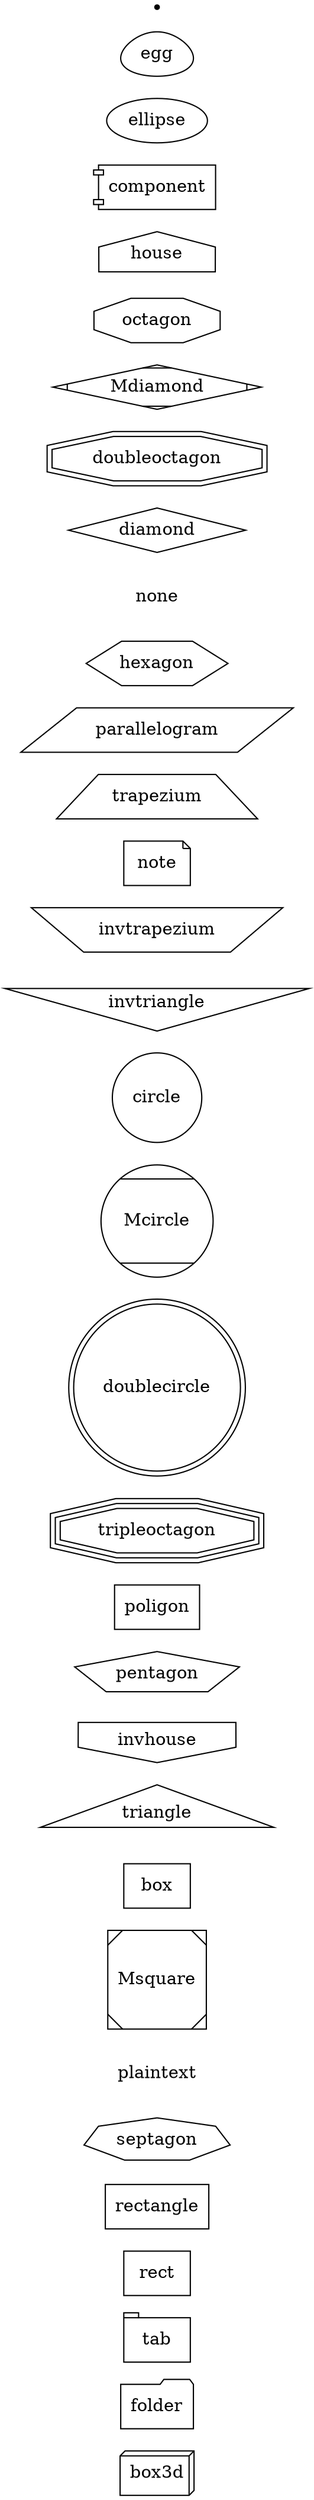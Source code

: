 digraph Node_Shapes {

rankdir=RL;

"box3d"     [shape=box3d];
"folder"    [shape=folder];
"tab"       [shape=tab];
"rect"      [shape=rect];
"rectangle" [shape=rectangle];
"septagon"  [shape=septagon];
"plaintext" [shape=plaintext];
"Msquare"   [shape=Msquare];
"box"       [shape=box];
"triangle"  [shape=triangle];
"invhouse"  [shape=invhouse];
"pentagon"  [shape=pentagon];
"poligon"  [shape=poligon];
"tripleoctagon"  [shape=tripleoctagon];
"doublecircle"  [shape=doublecircle];
"Mcircle"  [shape=Mcircle];
"circle"  [shape=circle];
"invtriangle"  [shape=invtriangle];
"invtrapezium"  [shape=invtrapezium];
"note"  [shape=note];
"trapezium"  [shape=trapezium];
"parallelogram"  [shape=parallelogram];
"hexagon"  [shape=hexagon];
"none"  [shape=none];
"diamond"  [shape=diamond];
"doubleoctagon"  [shape=doubleoctagon];
"Mdiamond"  [shape=Mdiamond];
"octagon"  [shape=octagon];
"house"  [shape=house];
"component"  [shape=component];
"ellipse"  [shape=ellipse];
"egg"  [shape=egg];
"point"  [shape=point];
}
